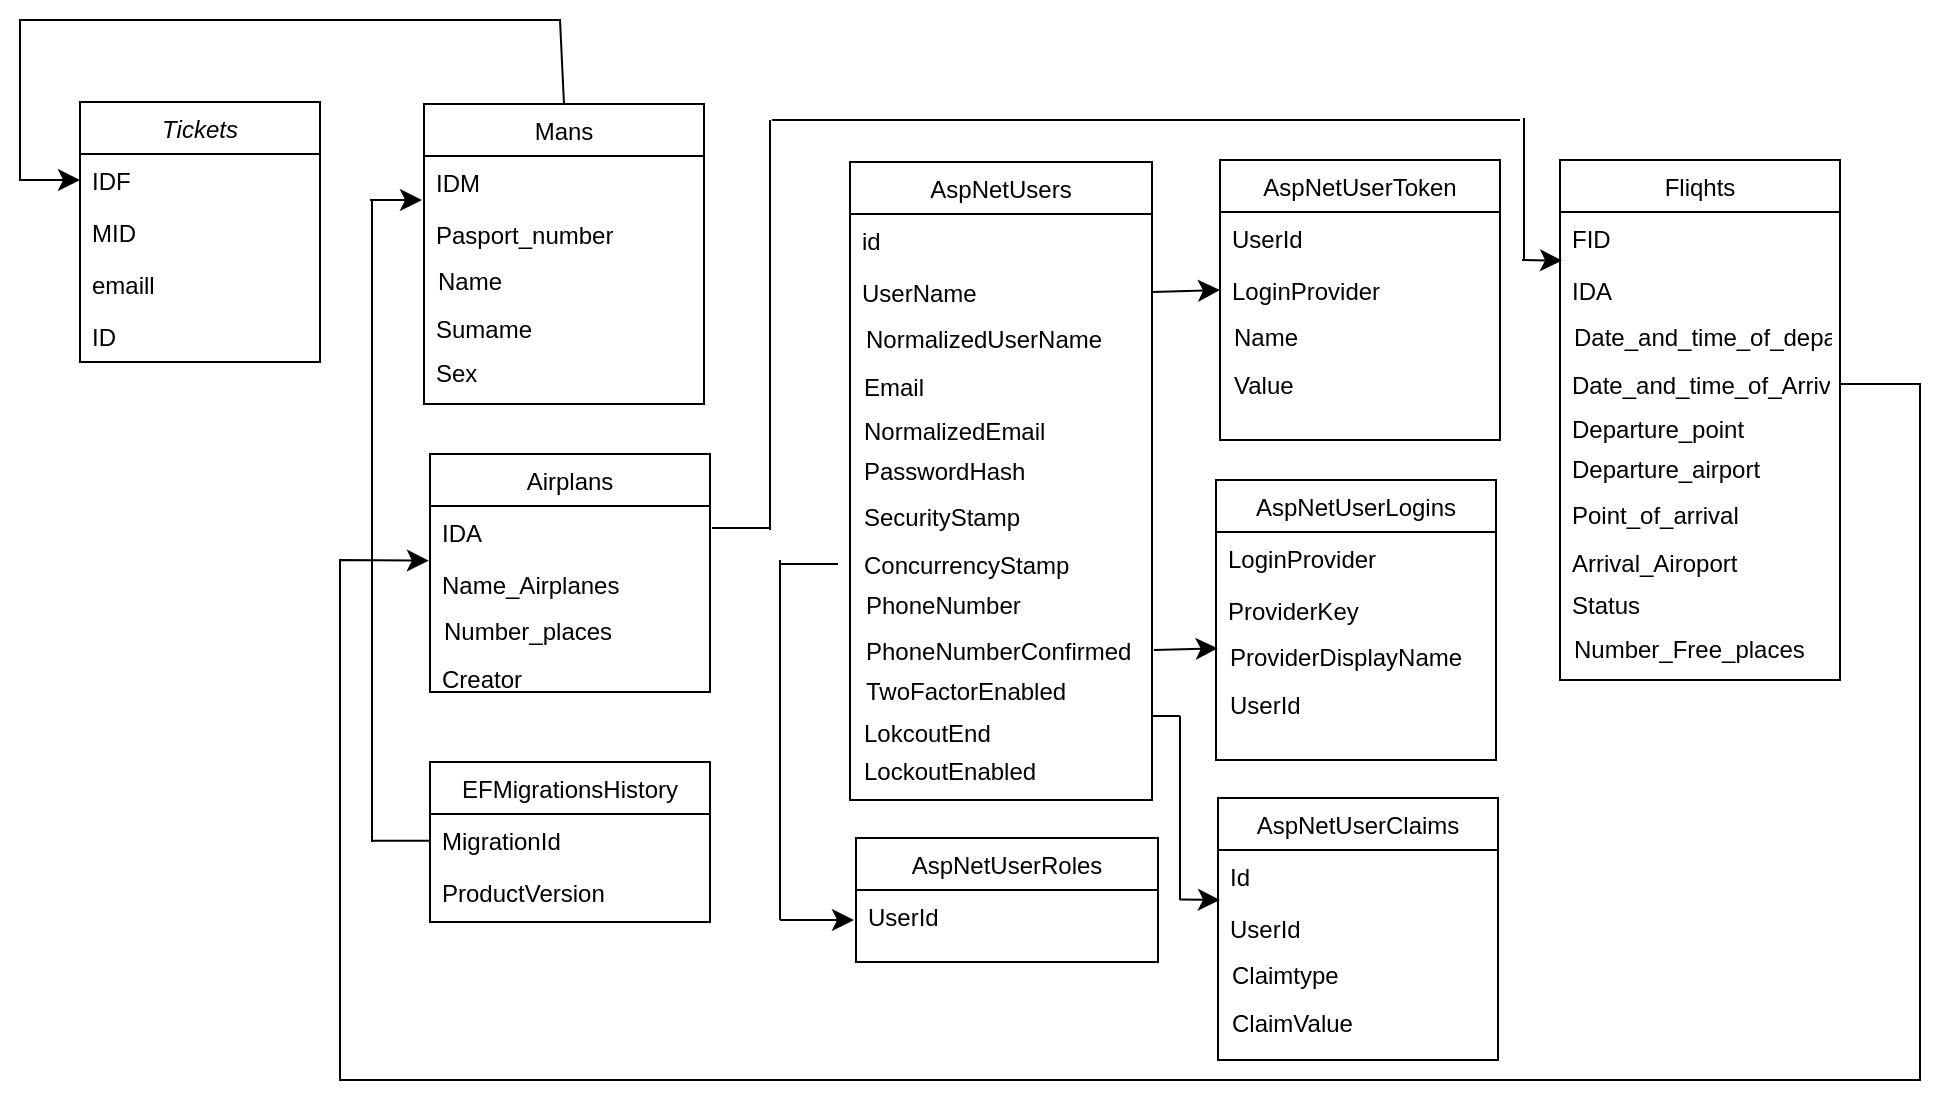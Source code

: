 <mxfile version="22.1.16" type="device">
  <diagram id="C5RBs43oDa-KdzZeNtuy" name="Page-1">
    <mxGraphModel dx="1379" dy="774" grid="1" gridSize="10" guides="1" tooltips="1" connect="1" arrows="1" fold="1" page="1" pageScale="1" pageWidth="827" pageHeight="1169" math="0" shadow="0">
      <root>
        <mxCell id="WIyWlLk6GJQsqaUBKTNV-0" />
        <mxCell id="WIyWlLk6GJQsqaUBKTNV-1" parent="WIyWlLk6GJQsqaUBKTNV-0" />
        <mxCell id="zkfFHV4jXpPFQw0GAbJ--0" value="Tickets" style="swimlane;fontStyle=2;align=center;verticalAlign=top;childLayout=stackLayout;horizontal=1;startSize=26;horizontalStack=0;resizeParent=1;resizeLast=0;collapsible=1;marginBottom=0;rounded=0;shadow=0;strokeWidth=1;" parent="WIyWlLk6GJQsqaUBKTNV-1" vertex="1">
          <mxGeometry x="60" y="371" width="120" height="130" as="geometry">
            <mxRectangle x="230" y="140" width="160" height="26" as="alternateBounds" />
          </mxGeometry>
        </mxCell>
        <mxCell id="zkfFHV4jXpPFQw0GAbJ--1" value="IDF" style="text;align=left;verticalAlign=top;spacingLeft=4;spacingRight=4;overflow=hidden;rotatable=0;points=[[0,0.5],[1,0.5]];portConstraint=eastwest;" parent="zkfFHV4jXpPFQw0GAbJ--0" vertex="1">
          <mxGeometry y="26" width="120" height="26" as="geometry" />
        </mxCell>
        <mxCell id="zkfFHV4jXpPFQw0GAbJ--2" value="MID" style="text;align=left;verticalAlign=top;spacingLeft=4;spacingRight=4;overflow=hidden;rotatable=0;points=[[0,0.5],[1,0.5]];portConstraint=eastwest;rounded=0;shadow=0;html=0;" parent="zkfFHV4jXpPFQw0GAbJ--0" vertex="1">
          <mxGeometry y="52" width="120" height="26" as="geometry" />
        </mxCell>
        <mxCell id="zkfFHV4jXpPFQw0GAbJ--3" value="emaill" style="text;align=left;verticalAlign=top;spacingLeft=4;spacingRight=4;overflow=hidden;rotatable=0;points=[[0,0.5],[1,0.5]];portConstraint=eastwest;rounded=0;shadow=0;html=0;" parent="zkfFHV4jXpPFQw0GAbJ--0" vertex="1">
          <mxGeometry y="78" width="120" height="26" as="geometry" />
        </mxCell>
        <mxCell id="zkfFHV4jXpPFQw0GAbJ--5" value="ID" style="text;align=left;verticalAlign=top;spacingLeft=4;spacingRight=4;overflow=hidden;rotatable=0;points=[[0,0.5],[1,0.5]];portConstraint=eastwest;" parent="zkfFHV4jXpPFQw0GAbJ--0" vertex="1">
          <mxGeometry y="104" width="120" height="26" as="geometry" />
        </mxCell>
        <mxCell id="-pWbYXz_7KBYs-AU-GWz-119" style="edgeStyle=none;curved=0;rounded=0;orthogonalLoop=1;jettySize=auto;html=1;exitX=0.5;exitY=0;exitDx=0;exitDy=0;fontSize=12;startSize=8;endSize=8;entryX=0;entryY=0.5;entryDx=0;entryDy=0;" edge="1" parent="WIyWlLk6GJQsqaUBKTNV-1" source="-pWbYXz_7KBYs-AU-GWz-24" target="zkfFHV4jXpPFQw0GAbJ--1">
          <mxGeometry relative="1" as="geometry">
            <mxPoint x="30" y="410" as="targetPoint" />
            <Array as="points">
              <mxPoint x="300" y="330" />
              <mxPoint x="30" y="330" />
              <mxPoint x="30" y="410" />
            </Array>
          </mxGeometry>
        </mxCell>
        <mxCell id="-pWbYXz_7KBYs-AU-GWz-24" value="Mans" style="swimlane;fontStyle=0;align=center;verticalAlign=top;childLayout=stackLayout;horizontal=1;startSize=26;horizontalStack=0;resizeParent=1;resizeLast=0;collapsible=1;marginBottom=0;rounded=0;shadow=0;strokeWidth=1;" vertex="1" parent="WIyWlLk6GJQsqaUBKTNV-1">
          <mxGeometry x="232" y="372" width="140" height="150" as="geometry">
            <mxRectangle x="800" y="120" width="160" height="26" as="alternateBounds" />
          </mxGeometry>
        </mxCell>
        <mxCell id="-pWbYXz_7KBYs-AU-GWz-25" value="IDM" style="text;align=left;verticalAlign=top;spacingLeft=4;spacingRight=4;overflow=hidden;rotatable=0;points=[[0,0.5],[1,0.5]];portConstraint=eastwest;" vertex="1" parent="-pWbYXz_7KBYs-AU-GWz-24">
          <mxGeometry y="26" width="140" height="26" as="geometry" />
        </mxCell>
        <mxCell id="-pWbYXz_7KBYs-AU-GWz-26" value="Pasport_number" style="text;align=left;verticalAlign=top;spacingLeft=4;spacingRight=4;overflow=hidden;rotatable=0;points=[[0,0.5],[1,0.5]];portConstraint=eastwest;rounded=0;shadow=0;html=0;" vertex="1" parent="-pWbYXz_7KBYs-AU-GWz-24">
          <mxGeometry y="52" width="140" height="26" as="geometry" />
        </mxCell>
        <mxCell id="-pWbYXz_7KBYs-AU-GWz-27" value="Name" style="text;align=left;verticalAlign=top;spacingLeft=4;spacingRight=4;overflow=hidden;rotatable=0;points=[[0,0.5],[1,0.5]];portConstraint=eastwest;rounded=0;shadow=0;html=0;" vertex="1" parent="WIyWlLk6GJQsqaUBKTNV-1">
          <mxGeometry x="233" y="447" width="140" height="26" as="geometry" />
        </mxCell>
        <mxCell id="-pWbYXz_7KBYs-AU-GWz-28" value="Sumame" style="text;align=left;verticalAlign=top;spacingLeft=4;spacingRight=4;overflow=hidden;rotatable=0;points=[[0,0.5],[1,0.5]];portConstraint=eastwest;rounded=0;shadow=0;html=0;" vertex="1" parent="WIyWlLk6GJQsqaUBKTNV-1">
          <mxGeometry x="232" y="471" width="140" height="26" as="geometry" />
        </mxCell>
        <mxCell id="-pWbYXz_7KBYs-AU-GWz-29" value="Sex" style="text;align=left;verticalAlign=top;spacingLeft=4;spacingRight=4;overflow=hidden;rotatable=0;points=[[0,0.5],[1,0.5]];portConstraint=eastwest;rounded=0;shadow=0;html=0;" vertex="1" parent="WIyWlLk6GJQsqaUBKTNV-1">
          <mxGeometry x="232" y="493" width="140" height="26" as="geometry" />
        </mxCell>
        <mxCell id="-pWbYXz_7KBYs-AU-GWz-35" value="Fliqhts" style="swimlane;fontStyle=0;align=center;verticalAlign=top;childLayout=stackLayout;horizontal=1;startSize=26;horizontalStack=0;resizeParent=1;resizeLast=0;collapsible=1;marginBottom=0;rounded=0;shadow=0;strokeWidth=1;" vertex="1" parent="WIyWlLk6GJQsqaUBKTNV-1">
          <mxGeometry x="800" y="400" width="140" height="260" as="geometry">
            <mxRectangle x="800" y="120" width="160" height="26" as="alternateBounds" />
          </mxGeometry>
        </mxCell>
        <mxCell id="-pWbYXz_7KBYs-AU-GWz-36" value="FID" style="text;align=left;verticalAlign=top;spacingLeft=4;spacingRight=4;overflow=hidden;rotatable=0;points=[[0,0.5],[1,0.5]];portConstraint=eastwest;" vertex="1" parent="-pWbYXz_7KBYs-AU-GWz-35">
          <mxGeometry y="26" width="140" height="26" as="geometry" />
        </mxCell>
        <mxCell id="-pWbYXz_7KBYs-AU-GWz-37" value="IDA" style="text;align=left;verticalAlign=top;spacingLeft=4;spacingRight=4;overflow=hidden;rotatable=0;points=[[0,0.5],[1,0.5]];portConstraint=eastwest;rounded=0;shadow=0;html=0;" vertex="1" parent="-pWbYXz_7KBYs-AU-GWz-35">
          <mxGeometry y="52" width="140" height="26" as="geometry" />
        </mxCell>
        <mxCell id="-pWbYXz_7KBYs-AU-GWz-38" value="Date_and_time_of_departure" style="text;align=left;verticalAlign=top;spacingLeft=4;spacingRight=4;overflow=hidden;rotatable=0;points=[[0,0.5],[1,0.5]];portConstraint=eastwest;rounded=0;shadow=0;html=0;" vertex="1" parent="WIyWlLk6GJQsqaUBKTNV-1">
          <mxGeometry x="801" y="475" width="140" height="26" as="geometry" />
        </mxCell>
        <mxCell id="-pWbYXz_7KBYs-AU-GWz-120" style="edgeStyle=none;curved=0;rounded=0;orthogonalLoop=1;jettySize=auto;html=1;exitX=1;exitY=0.5;exitDx=0;exitDy=0;fontSize=12;startSize=8;endSize=8;entryX=-0.004;entryY=0.051;entryDx=0;entryDy=0;entryPerimeter=0;" edge="1" parent="WIyWlLk6GJQsqaUBKTNV-1" source="-pWbYXz_7KBYs-AU-GWz-39" target="-pWbYXz_7KBYs-AU-GWz-48">
          <mxGeometry relative="1" as="geometry">
            <mxPoint x="110" y="880" as="targetPoint" />
            <Array as="points">
              <mxPoint x="980" y="512" />
              <mxPoint x="980" y="680" />
              <mxPoint x="980" y="860" />
              <mxPoint x="190" y="860" />
              <mxPoint x="190" y="600" />
            </Array>
          </mxGeometry>
        </mxCell>
        <mxCell id="-pWbYXz_7KBYs-AU-GWz-39" value="Date_and_time_of_Arrival" style="text;align=left;verticalAlign=top;spacingLeft=4;spacingRight=4;overflow=hidden;rotatable=0;points=[[0,0.5],[1,0.5]];portConstraint=eastwest;rounded=0;shadow=0;html=0;" vertex="1" parent="WIyWlLk6GJQsqaUBKTNV-1">
          <mxGeometry x="800" y="499" width="140" height="26" as="geometry" />
        </mxCell>
        <mxCell id="-pWbYXz_7KBYs-AU-GWz-40" value="Departure_point" style="text;align=left;verticalAlign=top;spacingLeft=4;spacingRight=4;overflow=hidden;rotatable=0;points=[[0,0.5],[1,0.5]];portConstraint=eastwest;rounded=0;shadow=0;html=0;" vertex="1" parent="WIyWlLk6GJQsqaUBKTNV-1">
          <mxGeometry x="800" y="521" width="140" height="26" as="geometry" />
        </mxCell>
        <mxCell id="-pWbYXz_7KBYs-AU-GWz-41" value="Departure_airport" style="text;align=left;verticalAlign=top;spacingLeft=4;spacingRight=4;overflow=hidden;rotatable=0;points=[[0,0.5],[1,0.5]];portConstraint=eastwest;rounded=0;shadow=0;html=0;" vertex="1" parent="WIyWlLk6GJQsqaUBKTNV-1">
          <mxGeometry x="800" y="541" width="140" height="26" as="geometry" />
        </mxCell>
        <mxCell id="-pWbYXz_7KBYs-AU-GWz-42" value="Point_of_arrival" style="text;align=left;verticalAlign=top;spacingLeft=4;spacingRight=4;overflow=hidden;rotatable=0;points=[[0,0.5],[1,0.5]];portConstraint=eastwest;rounded=0;shadow=0;html=0;" vertex="1" parent="WIyWlLk6GJQsqaUBKTNV-1">
          <mxGeometry x="800" y="564" width="140" height="26" as="geometry" />
        </mxCell>
        <mxCell id="-pWbYXz_7KBYs-AU-GWz-43" value="Arrival_Airoport" style="text;align=left;verticalAlign=top;spacingLeft=4;spacingRight=4;overflow=hidden;rotatable=0;points=[[0,0.5],[1,0.5]];portConstraint=eastwest;rounded=0;shadow=0;html=0;" vertex="1" parent="WIyWlLk6GJQsqaUBKTNV-1">
          <mxGeometry x="800" y="588" width="140" height="22" as="geometry" />
        </mxCell>
        <mxCell id="-pWbYXz_7KBYs-AU-GWz-44" value="Status" style="text;align=left;verticalAlign=top;spacingLeft=4;spacingRight=4;overflow=hidden;rotatable=0;points=[[0,0.5],[1,0.5]];portConstraint=eastwest;rounded=0;shadow=0;html=0;" vertex="1" parent="WIyWlLk6GJQsqaUBKTNV-1">
          <mxGeometry x="800" y="609" width="140" height="26" as="geometry" />
        </mxCell>
        <mxCell id="-pWbYXz_7KBYs-AU-GWz-45" value="Number_Free_places" style="text;align=left;verticalAlign=top;spacingLeft=4;spacingRight=4;overflow=hidden;rotatable=0;points=[[0,0.5],[1,0.5]];portConstraint=eastwest;rounded=0;shadow=0;html=0;" vertex="1" parent="WIyWlLk6GJQsqaUBKTNV-1">
          <mxGeometry x="801" y="631" width="140" height="26" as="geometry" />
        </mxCell>
        <mxCell id="-pWbYXz_7KBYs-AU-GWz-46" value="Airplans" style="swimlane;fontStyle=0;align=center;verticalAlign=top;childLayout=stackLayout;horizontal=1;startSize=26;horizontalStack=0;resizeParent=1;resizeLast=0;collapsible=1;marginBottom=0;rounded=0;shadow=0;strokeWidth=1;" vertex="1" parent="WIyWlLk6GJQsqaUBKTNV-1">
          <mxGeometry x="235" y="547" width="140" height="119" as="geometry">
            <mxRectangle x="800" y="120" width="160" height="26" as="alternateBounds" />
          </mxGeometry>
        </mxCell>
        <mxCell id="-pWbYXz_7KBYs-AU-GWz-47" value="IDA" style="text;align=left;verticalAlign=top;spacingLeft=4;spacingRight=4;overflow=hidden;rotatable=0;points=[[0,0.5],[1,0.5]];portConstraint=eastwest;" vertex="1" parent="-pWbYXz_7KBYs-AU-GWz-46">
          <mxGeometry y="26" width="140" height="26" as="geometry" />
        </mxCell>
        <mxCell id="-pWbYXz_7KBYs-AU-GWz-48" value="Name_Airplanes" style="text;align=left;verticalAlign=top;spacingLeft=4;spacingRight=4;overflow=hidden;rotatable=0;points=[[0,0.5],[1,0.5]];portConstraint=eastwest;rounded=0;shadow=0;html=0;" vertex="1" parent="-pWbYXz_7KBYs-AU-GWz-46">
          <mxGeometry y="52" width="140" height="26" as="geometry" />
        </mxCell>
        <mxCell id="-pWbYXz_7KBYs-AU-GWz-49" value="Number_places" style="text;align=left;verticalAlign=top;spacingLeft=4;spacingRight=4;overflow=hidden;rotatable=0;points=[[0,0.5],[1,0.5]];portConstraint=eastwest;rounded=0;shadow=0;html=0;" vertex="1" parent="WIyWlLk6GJQsqaUBKTNV-1">
          <mxGeometry x="236" y="622" width="140" height="26" as="geometry" />
        </mxCell>
        <mxCell id="-pWbYXz_7KBYs-AU-GWz-50" value="Creator" style="text;align=left;verticalAlign=top;spacingLeft=4;spacingRight=4;overflow=hidden;rotatable=0;points=[[0,0.5],[1,0.5]];portConstraint=eastwest;rounded=0;shadow=0;html=0;" vertex="1" parent="WIyWlLk6GJQsqaUBKTNV-1">
          <mxGeometry x="235" y="646" width="140" height="26" as="geometry" />
        </mxCell>
        <mxCell id="-pWbYXz_7KBYs-AU-GWz-52" value="EFMigrationsHistory" style="swimlane;fontStyle=0;align=center;verticalAlign=top;childLayout=stackLayout;horizontal=1;startSize=26;horizontalStack=0;resizeParent=1;resizeLast=0;collapsible=1;marginBottom=0;rounded=0;shadow=0;strokeWidth=1;" vertex="1" parent="WIyWlLk6GJQsqaUBKTNV-1">
          <mxGeometry x="235" y="701" width="140" height="80" as="geometry">
            <mxRectangle x="800" y="120" width="160" height="26" as="alternateBounds" />
          </mxGeometry>
        </mxCell>
        <mxCell id="-pWbYXz_7KBYs-AU-GWz-53" value="MigrationId" style="text;align=left;verticalAlign=top;spacingLeft=4;spacingRight=4;overflow=hidden;rotatable=0;points=[[0,0.5],[1,0.5]];portConstraint=eastwest;" vertex="1" parent="-pWbYXz_7KBYs-AU-GWz-52">
          <mxGeometry y="26" width="140" height="26" as="geometry" />
        </mxCell>
        <mxCell id="-pWbYXz_7KBYs-AU-GWz-54" value="ProductVersion" style="text;align=left;verticalAlign=top;spacingLeft=4;spacingRight=4;overflow=hidden;rotatable=0;points=[[0,0.5],[1,0.5]];portConstraint=eastwest;rounded=0;shadow=0;html=0;" vertex="1" parent="-pWbYXz_7KBYs-AU-GWz-52">
          <mxGeometry y="52" width="140" height="26" as="geometry" />
        </mxCell>
        <mxCell id="-pWbYXz_7KBYs-AU-GWz-58" value="AspNetUserLogins" style="swimlane;fontStyle=0;align=center;verticalAlign=top;childLayout=stackLayout;horizontal=1;startSize=26;horizontalStack=0;resizeParent=1;resizeLast=0;collapsible=1;marginBottom=0;rounded=0;shadow=0;strokeWidth=1;" vertex="1" parent="WIyWlLk6GJQsqaUBKTNV-1">
          <mxGeometry x="628" y="560" width="140" height="140" as="geometry">
            <mxRectangle x="800" y="120" width="160" height="26" as="alternateBounds" />
          </mxGeometry>
        </mxCell>
        <mxCell id="-pWbYXz_7KBYs-AU-GWz-59" value="LoginProvider" style="text;align=left;verticalAlign=top;spacingLeft=4;spacingRight=4;overflow=hidden;rotatable=0;points=[[0,0.5],[1,0.5]];portConstraint=eastwest;" vertex="1" parent="-pWbYXz_7KBYs-AU-GWz-58">
          <mxGeometry y="26" width="140" height="26" as="geometry" />
        </mxCell>
        <mxCell id="-pWbYXz_7KBYs-AU-GWz-60" value="ProviderKey" style="text;align=left;verticalAlign=top;spacingLeft=4;spacingRight=4;overflow=hidden;rotatable=0;points=[[0,0.5],[1,0.5]];portConstraint=eastwest;rounded=0;shadow=0;html=0;" vertex="1" parent="-pWbYXz_7KBYs-AU-GWz-58">
          <mxGeometry y="52" width="140" height="26" as="geometry" />
        </mxCell>
        <mxCell id="-pWbYXz_7KBYs-AU-GWz-61" value="ProviderDisplayName" style="text;align=left;verticalAlign=top;spacingLeft=4;spacingRight=4;overflow=hidden;rotatable=0;points=[[0,0.5],[1,0.5]];portConstraint=eastwest;rounded=0;shadow=0;html=0;" vertex="1" parent="WIyWlLk6GJQsqaUBKTNV-1">
          <mxGeometry x="629" y="635" width="140" height="26" as="geometry" />
        </mxCell>
        <mxCell id="-pWbYXz_7KBYs-AU-GWz-62" value="UserId" style="text;align=left;verticalAlign=top;spacingLeft=4;spacingRight=4;overflow=hidden;rotatable=0;points=[[0,0.5],[1,0.5]];portConstraint=eastwest;rounded=0;shadow=0;html=0;" vertex="1" parent="WIyWlLk6GJQsqaUBKTNV-1">
          <mxGeometry x="629" y="659" width="140" height="26" as="geometry" />
        </mxCell>
        <mxCell id="-pWbYXz_7KBYs-AU-GWz-63" value="AspNetUserClaims" style="swimlane;fontStyle=0;align=center;verticalAlign=top;childLayout=stackLayout;horizontal=1;startSize=26;horizontalStack=0;resizeParent=1;resizeLast=0;collapsible=1;marginBottom=0;rounded=0;shadow=0;strokeWidth=1;" vertex="1" parent="WIyWlLk6GJQsqaUBKTNV-1">
          <mxGeometry x="629" y="719" width="140" height="131" as="geometry">
            <mxRectangle x="800" y="120" width="160" height="26" as="alternateBounds" />
          </mxGeometry>
        </mxCell>
        <mxCell id="-pWbYXz_7KBYs-AU-GWz-64" value="Id" style="text;align=left;verticalAlign=top;spacingLeft=4;spacingRight=4;overflow=hidden;rotatable=0;points=[[0,0.5],[1,0.5]];portConstraint=eastwest;" vertex="1" parent="-pWbYXz_7KBYs-AU-GWz-63">
          <mxGeometry y="26" width="140" height="26" as="geometry" />
        </mxCell>
        <mxCell id="-pWbYXz_7KBYs-AU-GWz-65" value="UserId" style="text;align=left;verticalAlign=top;spacingLeft=4;spacingRight=4;overflow=hidden;rotatable=0;points=[[0,0.5],[1,0.5]];portConstraint=eastwest;rounded=0;shadow=0;html=0;" vertex="1" parent="-pWbYXz_7KBYs-AU-GWz-63">
          <mxGeometry y="52" width="140" height="26" as="geometry" />
        </mxCell>
        <mxCell id="-pWbYXz_7KBYs-AU-GWz-66" value="Claimtype" style="text;align=left;verticalAlign=top;spacingLeft=4;spacingRight=4;overflow=hidden;rotatable=0;points=[[0,0.5],[1,0.5]];portConstraint=eastwest;rounded=0;shadow=0;html=0;" vertex="1" parent="WIyWlLk6GJQsqaUBKTNV-1">
          <mxGeometry x="630" y="794" width="140" height="26" as="geometry" />
        </mxCell>
        <mxCell id="-pWbYXz_7KBYs-AU-GWz-67" value="ClaimValue" style="text;align=left;verticalAlign=top;spacingLeft=4;spacingRight=4;overflow=hidden;rotatable=0;points=[[0,0.5],[1,0.5]];portConstraint=eastwest;rounded=0;shadow=0;html=0;" vertex="1" parent="WIyWlLk6GJQsqaUBKTNV-1">
          <mxGeometry x="630" y="818" width="140" height="26" as="geometry" />
        </mxCell>
        <mxCell id="-pWbYXz_7KBYs-AU-GWz-68" value="AspNetUserToken" style="swimlane;fontStyle=0;align=center;verticalAlign=top;childLayout=stackLayout;horizontal=1;startSize=26;horizontalStack=0;resizeParent=1;resizeLast=0;collapsible=1;marginBottom=0;rounded=0;shadow=0;strokeWidth=1;" vertex="1" parent="WIyWlLk6GJQsqaUBKTNV-1">
          <mxGeometry x="630" y="400" width="140" height="140" as="geometry">
            <mxRectangle x="800" y="120" width="160" height="26" as="alternateBounds" />
          </mxGeometry>
        </mxCell>
        <mxCell id="-pWbYXz_7KBYs-AU-GWz-69" value="UserId" style="text;align=left;verticalAlign=top;spacingLeft=4;spacingRight=4;overflow=hidden;rotatable=0;points=[[0,0.5],[1,0.5]];portConstraint=eastwest;" vertex="1" parent="-pWbYXz_7KBYs-AU-GWz-68">
          <mxGeometry y="26" width="140" height="26" as="geometry" />
        </mxCell>
        <mxCell id="-pWbYXz_7KBYs-AU-GWz-70" value="LoginProvider" style="text;align=left;verticalAlign=top;spacingLeft=4;spacingRight=4;overflow=hidden;rotatable=0;points=[[0,0.5],[1,0.5]];portConstraint=eastwest;rounded=0;shadow=0;html=0;" vertex="1" parent="-pWbYXz_7KBYs-AU-GWz-68">
          <mxGeometry y="52" width="140" height="26" as="geometry" />
        </mxCell>
        <mxCell id="-pWbYXz_7KBYs-AU-GWz-71" value="Name" style="text;align=left;verticalAlign=top;spacingLeft=4;spacingRight=4;overflow=hidden;rotatable=0;points=[[0,0.5],[1,0.5]];portConstraint=eastwest;rounded=0;shadow=0;html=0;" vertex="1" parent="WIyWlLk6GJQsqaUBKTNV-1">
          <mxGeometry x="631" y="475" width="140" height="26" as="geometry" />
        </mxCell>
        <mxCell id="-pWbYXz_7KBYs-AU-GWz-72" value="Value" style="text;align=left;verticalAlign=top;spacingLeft=4;spacingRight=4;overflow=hidden;rotatable=0;points=[[0,0.5],[1,0.5]];portConstraint=eastwest;rounded=0;shadow=0;html=0;" vertex="1" parent="WIyWlLk6GJQsqaUBKTNV-1">
          <mxGeometry x="631" y="499" width="140" height="26" as="geometry" />
        </mxCell>
        <mxCell id="-pWbYXz_7KBYs-AU-GWz-73" value="AspNetUsers" style="swimlane;fontStyle=0;align=center;verticalAlign=top;childLayout=stackLayout;horizontal=1;startSize=26;horizontalStack=0;resizeParent=1;resizeLast=0;collapsible=1;marginBottom=0;rounded=0;shadow=0;strokeWidth=1;" vertex="1" parent="WIyWlLk6GJQsqaUBKTNV-1">
          <mxGeometry x="445" y="401" width="151" height="319" as="geometry">
            <mxRectangle x="800" y="120" width="160" height="26" as="alternateBounds" />
          </mxGeometry>
        </mxCell>
        <mxCell id="-pWbYXz_7KBYs-AU-GWz-74" value="id" style="text;align=left;verticalAlign=top;spacingLeft=4;spacingRight=4;overflow=hidden;rotatable=0;points=[[0,0.5],[1,0.5]];portConstraint=eastwest;" vertex="1" parent="-pWbYXz_7KBYs-AU-GWz-73">
          <mxGeometry y="26" width="151" height="26" as="geometry" />
        </mxCell>
        <mxCell id="-pWbYXz_7KBYs-AU-GWz-75" value="UserName" style="text;align=left;verticalAlign=top;spacingLeft=4;spacingRight=4;overflow=hidden;rotatable=0;points=[[0,0.5],[1,0.5]];portConstraint=eastwest;rounded=0;shadow=0;html=0;" vertex="1" parent="-pWbYXz_7KBYs-AU-GWz-73">
          <mxGeometry y="52" width="151" height="26" as="geometry" />
        </mxCell>
        <mxCell id="-pWbYXz_7KBYs-AU-GWz-76" value="NormalizedUserName" style="text;align=left;verticalAlign=top;spacingLeft=4;spacingRight=4;overflow=hidden;rotatable=0;points=[[0,0.5],[1,0.5]];portConstraint=eastwest;rounded=0;shadow=0;html=0;" vertex="1" parent="WIyWlLk6GJQsqaUBKTNV-1">
          <mxGeometry x="447" y="476" width="140" height="26" as="geometry" />
        </mxCell>
        <mxCell id="-pWbYXz_7KBYs-AU-GWz-77" value="Email" style="text;align=left;verticalAlign=top;spacingLeft=4;spacingRight=4;overflow=hidden;rotatable=0;points=[[0,0.5],[1,0.5]];portConstraint=eastwest;rounded=0;shadow=0;html=0;" vertex="1" parent="WIyWlLk6GJQsqaUBKTNV-1">
          <mxGeometry x="446" y="500" width="140" height="26" as="geometry" />
        </mxCell>
        <mxCell id="-pWbYXz_7KBYs-AU-GWz-78" value="NormalizedEmail" style="text;align=left;verticalAlign=top;spacingLeft=4;spacingRight=4;overflow=hidden;rotatable=0;points=[[0,0.5],[1,0.5]];portConstraint=eastwest;rounded=0;shadow=0;html=0;" vertex="1" parent="WIyWlLk6GJQsqaUBKTNV-1">
          <mxGeometry x="446" y="522" width="140" height="26" as="geometry" />
        </mxCell>
        <mxCell id="-pWbYXz_7KBYs-AU-GWz-79" value="PasswordHash" style="text;align=left;verticalAlign=top;spacingLeft=4;spacingRight=4;overflow=hidden;rotatable=0;points=[[0,0.5],[1,0.5]];portConstraint=eastwest;rounded=0;shadow=0;html=0;" vertex="1" parent="WIyWlLk6GJQsqaUBKTNV-1">
          <mxGeometry x="446" y="542" width="140" height="26" as="geometry" />
        </mxCell>
        <mxCell id="-pWbYXz_7KBYs-AU-GWz-80" value="SecurityStamp" style="text;align=left;verticalAlign=top;spacingLeft=4;spacingRight=4;overflow=hidden;rotatable=0;points=[[0,0.5],[1,0.5]];portConstraint=eastwest;rounded=0;shadow=0;html=0;" vertex="1" parent="WIyWlLk6GJQsqaUBKTNV-1">
          <mxGeometry x="446" y="565" width="140" height="26" as="geometry" />
        </mxCell>
        <mxCell id="-pWbYXz_7KBYs-AU-GWz-81" value="ConcurrencyStamp" style="text;align=left;verticalAlign=top;spacingLeft=4;spacingRight=4;overflow=hidden;rotatable=0;points=[[0,0.5],[1,0.5]];portConstraint=eastwest;rounded=0;shadow=0;html=0;" vertex="1" parent="WIyWlLk6GJQsqaUBKTNV-1">
          <mxGeometry x="446" y="589" width="140" height="22" as="geometry" />
        </mxCell>
        <mxCell id="-pWbYXz_7KBYs-AU-GWz-82" value="PhoneNumber" style="text;align=left;verticalAlign=top;spacingLeft=4;spacingRight=4;overflow=hidden;rotatable=0;points=[[0,0.5],[1,0.5]];portConstraint=eastwest;rounded=0;shadow=0;html=0;" vertex="1" parent="WIyWlLk6GJQsqaUBKTNV-1">
          <mxGeometry x="447" y="609" width="140" height="26" as="geometry" />
        </mxCell>
        <mxCell id="-pWbYXz_7KBYs-AU-GWz-93" style="edgeStyle=none;curved=1;rounded=0;orthogonalLoop=1;jettySize=auto;html=1;exitX=1;exitY=0.5;exitDx=0;exitDy=0;entryX=-0.001;entryY=0.351;entryDx=0;entryDy=0;fontSize=12;startSize=8;endSize=8;entryPerimeter=0;" edge="1" parent="WIyWlLk6GJQsqaUBKTNV-1" source="-pWbYXz_7KBYs-AU-GWz-83" target="-pWbYXz_7KBYs-AU-GWz-61">
          <mxGeometry relative="1" as="geometry" />
        </mxCell>
        <mxCell id="-pWbYXz_7KBYs-AU-GWz-83" value="PhoneNumberConfirmed" style="text;align=left;verticalAlign=top;spacingLeft=4;spacingRight=4;overflow=hidden;rotatable=0;points=[[0,0.5],[1,0.5]];portConstraint=eastwest;rounded=0;shadow=0;html=0;" vertex="1" parent="WIyWlLk6GJQsqaUBKTNV-1">
          <mxGeometry x="447" y="632" width="150" height="26" as="geometry" />
        </mxCell>
        <mxCell id="-pWbYXz_7KBYs-AU-GWz-84" value="TwoFactorEnabled" style="text;align=left;verticalAlign=top;spacingLeft=4;spacingRight=4;overflow=hidden;rotatable=0;points=[[0,0.5],[1,0.5]];portConstraint=eastwest;rounded=0;shadow=0;html=0;" vertex="1" parent="WIyWlLk6GJQsqaUBKTNV-1">
          <mxGeometry x="447" y="652" width="150" height="26" as="geometry" />
        </mxCell>
        <mxCell id="-pWbYXz_7KBYs-AU-GWz-85" value="LokcoutEnd" style="text;align=left;verticalAlign=top;spacingLeft=4;spacingRight=4;overflow=hidden;rotatable=0;points=[[0,0.5],[1,0.5]];portConstraint=eastwest;rounded=0;shadow=0;html=0;" vertex="1" parent="WIyWlLk6GJQsqaUBKTNV-1">
          <mxGeometry x="446" y="673" width="150" height="26" as="geometry" />
        </mxCell>
        <mxCell id="-pWbYXz_7KBYs-AU-GWz-86" value="LockoutEnabled" style="text;align=left;verticalAlign=top;spacingLeft=4;spacingRight=4;overflow=hidden;rotatable=0;points=[[0,0.5],[1,0.5]];portConstraint=eastwest;rounded=0;shadow=0;html=0;" vertex="1" parent="WIyWlLk6GJQsqaUBKTNV-1">
          <mxGeometry x="446" y="692" width="150" height="26" as="geometry" />
        </mxCell>
        <mxCell id="-pWbYXz_7KBYs-AU-GWz-87" value="AspNetUserRoles" style="swimlane;fontStyle=0;align=center;verticalAlign=top;childLayout=stackLayout;horizontal=1;startSize=26;horizontalStack=0;resizeParent=1;resizeLast=0;collapsible=1;marginBottom=0;rounded=0;shadow=0;strokeWidth=1;" vertex="1" parent="WIyWlLk6GJQsqaUBKTNV-1">
          <mxGeometry x="448" y="739" width="151" height="62" as="geometry">
            <mxRectangle x="800" y="120" width="160" height="26" as="alternateBounds" />
          </mxGeometry>
        </mxCell>
        <mxCell id="-pWbYXz_7KBYs-AU-GWz-88" value="UserId" style="text;align=left;verticalAlign=top;spacingLeft=4;spacingRight=4;overflow=hidden;rotatable=0;points=[[0,0.5],[1,0.5]];portConstraint=eastwest;" vertex="1" parent="-pWbYXz_7KBYs-AU-GWz-87">
          <mxGeometry y="26" width="151" height="26" as="geometry" />
        </mxCell>
        <mxCell id="-pWbYXz_7KBYs-AU-GWz-97" value="" style="endArrow=none;html=1;rounded=0;fontSize=12;startSize=8;endSize=8;curved=1;" edge="1" parent="WIyWlLk6GJQsqaUBKTNV-1">
          <mxGeometry width="50" height="50" relative="1" as="geometry">
            <mxPoint x="410" y="602" as="sourcePoint" />
            <mxPoint x="439" y="602" as="targetPoint" />
          </mxGeometry>
        </mxCell>
        <mxCell id="-pWbYXz_7KBYs-AU-GWz-99" value="" style="endArrow=none;html=1;rounded=0;fontSize=12;startSize=8;endSize=8;curved=1;" edge="1" parent="WIyWlLk6GJQsqaUBKTNV-1">
          <mxGeometry width="50" height="50" relative="1" as="geometry">
            <mxPoint x="410" y="780" as="sourcePoint" />
            <mxPoint x="410" y="600" as="targetPoint" />
          </mxGeometry>
        </mxCell>
        <mxCell id="-pWbYXz_7KBYs-AU-GWz-101" value="" style="endArrow=classic;html=1;rounded=0;fontSize=12;startSize=8;endSize=8;curved=1;" edge="1" parent="WIyWlLk6GJQsqaUBKTNV-1">
          <mxGeometry width="50" height="50" relative="1" as="geometry">
            <mxPoint x="410" y="780" as="sourcePoint" />
            <mxPoint x="447" y="780" as="targetPoint" />
          </mxGeometry>
        </mxCell>
        <mxCell id="-pWbYXz_7KBYs-AU-GWz-103" style="edgeStyle=none;curved=1;rounded=0;orthogonalLoop=1;jettySize=auto;html=1;exitX=1;exitY=0.5;exitDx=0;exitDy=0;entryX=0;entryY=0.5;entryDx=0;entryDy=0;fontSize=12;startSize=8;endSize=8;" edge="1" parent="WIyWlLk6GJQsqaUBKTNV-1" source="-pWbYXz_7KBYs-AU-GWz-75" target="-pWbYXz_7KBYs-AU-GWz-70">
          <mxGeometry relative="1" as="geometry" />
        </mxCell>
        <mxCell id="-pWbYXz_7KBYs-AU-GWz-106" value="" style="endArrow=none;html=1;rounded=0;fontSize=12;startSize=8;endSize=8;curved=1;" edge="1" parent="WIyWlLk6GJQsqaUBKTNV-1">
          <mxGeometry width="50" height="50" relative="1" as="geometry">
            <mxPoint x="596" y="678" as="sourcePoint" />
            <mxPoint x="610" y="678" as="targetPoint" />
          </mxGeometry>
        </mxCell>
        <mxCell id="-pWbYXz_7KBYs-AU-GWz-107" value="" style="endArrow=none;html=1;rounded=0;fontSize=12;startSize=8;endSize=8;curved=1;" edge="1" parent="WIyWlLk6GJQsqaUBKTNV-1">
          <mxGeometry width="50" height="50" relative="1" as="geometry">
            <mxPoint x="610" y="770" as="sourcePoint" />
            <mxPoint x="610" y="678" as="targetPoint" />
          </mxGeometry>
        </mxCell>
        <mxCell id="-pWbYXz_7KBYs-AU-GWz-109" value="" style="endArrow=classic;html=1;rounded=0;fontSize=12;startSize=8;endSize=8;curved=1;" edge="1" parent="WIyWlLk6GJQsqaUBKTNV-1">
          <mxGeometry width="50" height="50" relative="1" as="geometry">
            <mxPoint x="610" y="769.69" as="sourcePoint" />
            <mxPoint x="630" y="770" as="targetPoint" />
          </mxGeometry>
        </mxCell>
        <mxCell id="-pWbYXz_7KBYs-AU-GWz-111" value="" style="endArrow=none;html=1;rounded=0;fontSize=12;startSize=8;endSize=8;curved=1;" edge="1" parent="WIyWlLk6GJQsqaUBKTNV-1">
          <mxGeometry width="50" height="50" relative="1" as="geometry">
            <mxPoint x="376" y="584" as="sourcePoint" />
            <mxPoint x="405" y="584" as="targetPoint" />
          </mxGeometry>
        </mxCell>
        <mxCell id="-pWbYXz_7KBYs-AU-GWz-112" value="" style="endArrow=none;html=1;rounded=0;fontSize=12;startSize=8;endSize=8;curved=1;" edge="1" parent="WIyWlLk6GJQsqaUBKTNV-1">
          <mxGeometry width="50" height="50" relative="1" as="geometry">
            <mxPoint x="405" y="585" as="sourcePoint" />
            <mxPoint x="405" y="380" as="targetPoint" />
          </mxGeometry>
        </mxCell>
        <mxCell id="-pWbYXz_7KBYs-AU-GWz-113" value="" style="endArrow=none;html=1;rounded=0;fontSize=12;startSize=8;endSize=8;curved=1;" edge="1" parent="WIyWlLk6GJQsqaUBKTNV-1">
          <mxGeometry width="50" height="50" relative="1" as="geometry">
            <mxPoint x="780" y="380" as="sourcePoint" />
            <mxPoint x="406" y="380" as="targetPoint" />
          </mxGeometry>
        </mxCell>
        <mxCell id="-pWbYXz_7KBYs-AU-GWz-114" value="" style="endArrow=none;html=1;rounded=0;fontSize=12;startSize=8;endSize=8;curved=1;" edge="1" parent="WIyWlLk6GJQsqaUBKTNV-1">
          <mxGeometry width="50" height="50" relative="1" as="geometry">
            <mxPoint x="782" y="450" as="sourcePoint" />
            <mxPoint x="782" y="379" as="targetPoint" />
          </mxGeometry>
        </mxCell>
        <mxCell id="-pWbYXz_7KBYs-AU-GWz-115" value="" style="endArrow=classic;html=1;rounded=0;fontSize=12;startSize=8;endSize=8;curved=1;" edge="1" parent="WIyWlLk6GJQsqaUBKTNV-1">
          <mxGeometry width="50" height="50" relative="1" as="geometry">
            <mxPoint x="781" y="450.0" as="sourcePoint" />
            <mxPoint x="801" y="450.31" as="targetPoint" />
          </mxGeometry>
        </mxCell>
        <mxCell id="-pWbYXz_7KBYs-AU-GWz-116" value="" style="endArrow=none;html=1;rounded=0;fontSize=12;startSize=8;endSize=8;curved=1;" edge="1" parent="WIyWlLk6GJQsqaUBKTNV-1">
          <mxGeometry width="50" height="50" relative="1" as="geometry">
            <mxPoint x="206" y="740.41" as="sourcePoint" />
            <mxPoint x="235" y="740.41" as="targetPoint" />
          </mxGeometry>
        </mxCell>
        <mxCell id="-pWbYXz_7KBYs-AU-GWz-117" value="" style="endArrow=none;html=1;rounded=0;fontSize=12;startSize=8;endSize=8;curved=1;" edge="1" parent="WIyWlLk6GJQsqaUBKTNV-1">
          <mxGeometry width="50" height="50" relative="1" as="geometry">
            <mxPoint x="206" y="741" as="sourcePoint" />
            <mxPoint x="206" y="420" as="targetPoint" />
          </mxGeometry>
        </mxCell>
        <mxCell id="-pWbYXz_7KBYs-AU-GWz-118" style="edgeStyle=none;curved=1;rounded=0;orthogonalLoop=1;jettySize=auto;html=1;entryX=-0.001;entryY=0.351;entryDx=0;entryDy=0;fontSize=12;startSize=8;endSize=8;entryPerimeter=0;" edge="1" parent="WIyWlLk6GJQsqaUBKTNV-1">
          <mxGeometry relative="1" as="geometry">
            <mxPoint x="205" y="420" as="sourcePoint" />
            <mxPoint x="231" y="420" as="targetPoint" />
          </mxGeometry>
        </mxCell>
      </root>
    </mxGraphModel>
  </diagram>
</mxfile>
